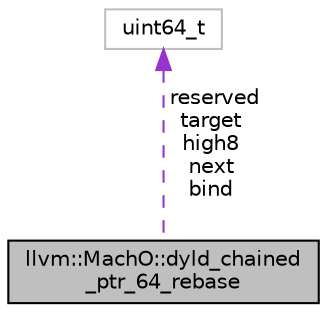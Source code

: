digraph "llvm::MachO::dyld_chained_ptr_64_rebase"
{
 // LATEX_PDF_SIZE
  bgcolor="transparent";
  edge [fontname="Helvetica",fontsize="10",labelfontname="Helvetica",labelfontsize="10"];
  node [fontname="Helvetica",fontsize="10",shape=record];
  Node1 [label="llvm::MachO::dyld_chained\l_ptr_64_rebase",height=0.2,width=0.4,color="black", fillcolor="grey75", style="filled", fontcolor="black",tooltip=" "];
  Node2 -> Node1 [dir="back",color="darkorchid3",fontsize="10",style="dashed",label=" reserved\ntarget\nhigh8\nnext\nbind" ,fontname="Helvetica"];
  Node2 [label="uint64_t",height=0.2,width=0.4,color="grey75",tooltip=" "];
}
